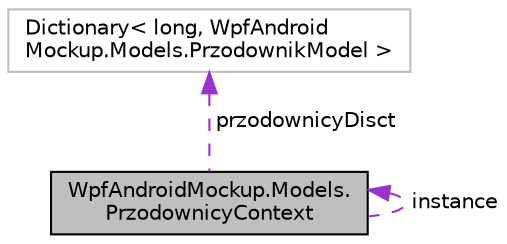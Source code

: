 digraph "WpfAndroidMockup.Models.PrzodownicyContext"
{
 // INTERACTIVE_SVG=YES
  edge [fontname="Helvetica",fontsize="10",labelfontname="Helvetica",labelfontsize="10"];
  node [fontname="Helvetica",fontsize="10",shape=record];
  Node1 [label="WpfAndroidMockup.Models.\lPrzodownicyContext",height=0.2,width=0.4,color="black", fillcolor="grey75", style="filled", fontcolor="black"];
  Node1 -> Node1 [dir="back",color="darkorchid3",fontsize="10",style="dashed",label=" instance" ,fontname="Helvetica"];
  Node2 -> Node1 [dir="back",color="darkorchid3",fontsize="10",style="dashed",label=" przodownicyDisct" ,fontname="Helvetica"];
  Node2 [label="Dictionary\< long, WpfAndroid\lMockup.Models.PrzodownikModel \>",height=0.2,width=0.4,color="grey75", fillcolor="white", style="filled"];
}
